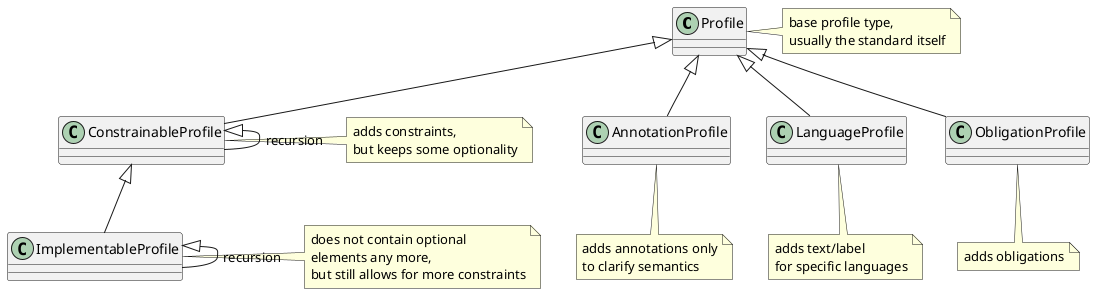 @startuml

class Profile
Note right
base profile type,
usually the standard itself
end Note

class AnnotationProfile
Note bottom
adds annotations only
to clarify semantics
end Note
class ConstrainableProfile
Note right
adds constraints,
but keeps some optionality
end Note
class ImplementableProfile
Note right
does not contain optional 
elements any more,
but still allows for more constraints
end Note
class LanguageProfile
Note bottom
adds text/label
for specific languages
end Note
class ObligationProfile
Note bottom
adds obligations
end Note

Profile <|-- AnnotationProfile
Profile <|-- ConstrainableProfile
Profile <|-- LanguageProfile
Profile <|-- ObligationProfile
ConstrainableProfile <|-- ImplementableProfile

ConstrainableProfile <|-- ConstrainableProfile : recursion

ImplementableProfile <|-- ImplementableProfile : recursion

@enduml